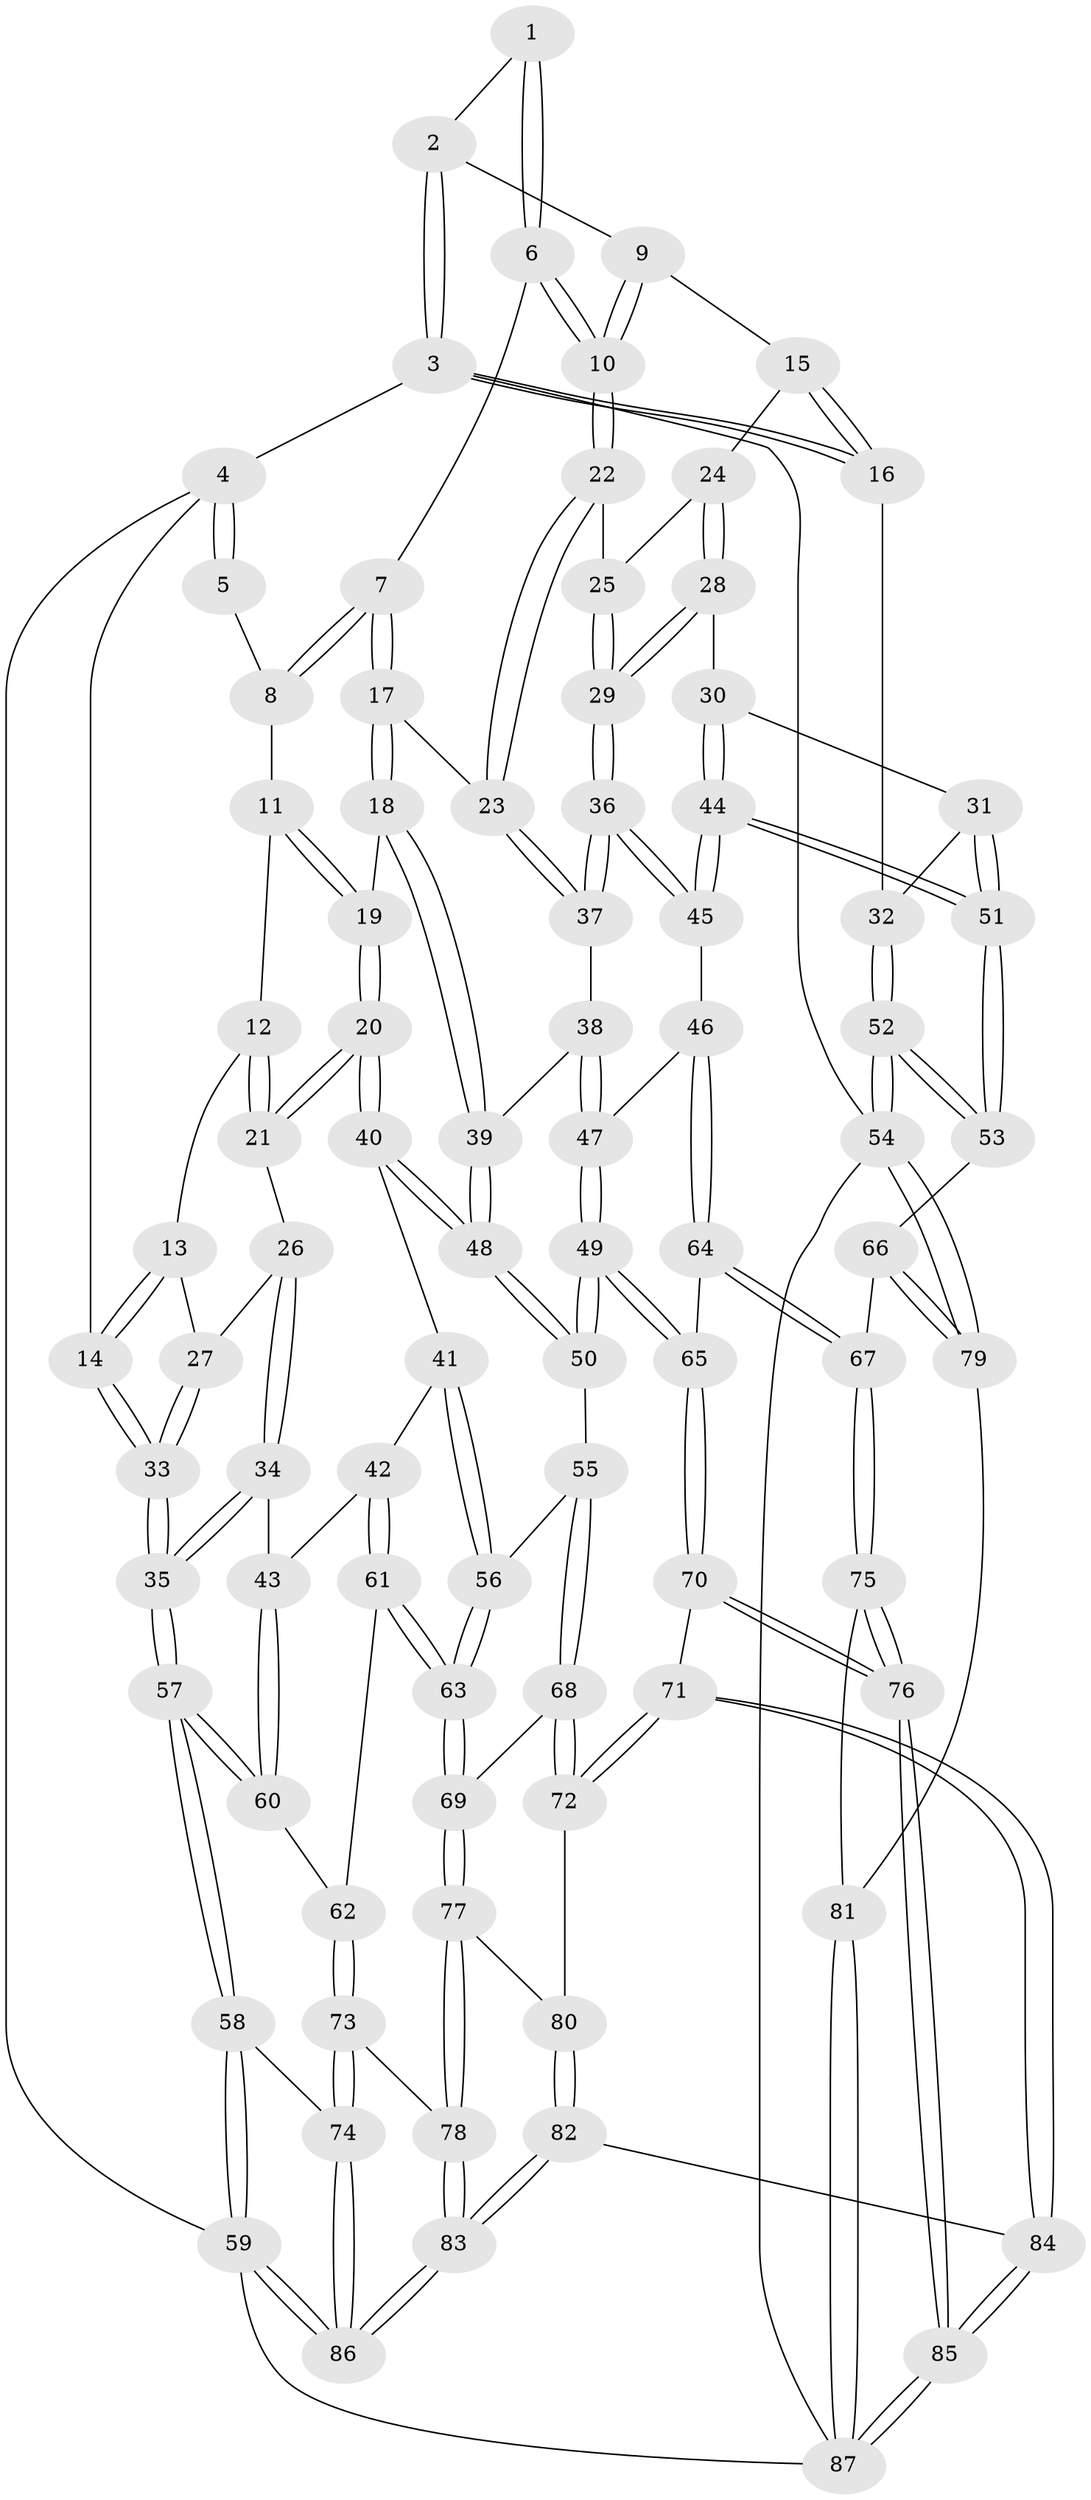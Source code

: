 // Generated by graph-tools (version 1.1) at 2025/02/03/09/25 05:02:09]
// undirected, 87 vertices, 214 edges
graph export_dot {
graph [start="1"]
  node [color=gray90,style=filled];
  1 [pos="+0.4667396835422861+0"];
  2 [pos="+0.6406961449199469+0"];
  3 [pos="+1+0"];
  4 [pos="+0+0"];
  5 [pos="+0.1537015842053284+0"];
  6 [pos="+0.4027108816879595+0.027242911954269686"];
  7 [pos="+0.3455320889939526+0.10735129614114715"];
  8 [pos="+0.22770031808055652+0.08972337894346541"];
  9 [pos="+0.6964124687238802+0.016813960091693038"];
  10 [pos="+0.54946825202541+0.1745964151042196"];
  11 [pos="+0.16657781190070525+0.11625325107164246"];
  12 [pos="+0.11472029898996627+0.11812478059557026"];
  13 [pos="+0.052718613970037166+0.10922948272209491"];
  14 [pos="+0+0"];
  15 [pos="+0.7565790402377718+0.09836004418211987"];
  16 [pos="+1+0"];
  17 [pos="+0.3560414015600582+0.2387832295729204"];
  18 [pos="+0.30365170885302273+0.2959712856453124"];
  19 [pos="+0.27128206254989323+0.31747835165816735"];
  20 [pos="+0.26693417213747694+0.32207242401591046"];
  21 [pos="+0.19906158449234063+0.301178304242906"];
  22 [pos="+0.5347270017741403+0.2608885494683698"];
  23 [pos="+0.5260850464310974+0.27010218873489267"];
  24 [pos="+0.794560319141673+0.17513086362559932"];
  25 [pos="+0.6172858738576553+0.25567495792061706"];
  26 [pos="+0.08533614395588517+0.28942570596847905"];
  27 [pos="+0.08395362842818063+0.28814899207926487"];
  28 [pos="+0.8589263905661151+0.23524606244301863"];
  29 [pos="+0.7292851789268847+0.38202859267464273"];
  30 [pos="+0.913088836403938+0.24607065021931787"];
  31 [pos="+1+0.21623211811673362"];
  32 [pos="+1+0.20712194729663044"];
  33 [pos="+0+0.3376543473633643"];
  34 [pos="+0.06568839018600967+0.41581883973806655"];
  35 [pos="+0+0.43636835895599113"];
  36 [pos="+0.7203301996460196+0.39934276444108247"];
  37 [pos="+0.5352308830753897+0.3321751480815487"];
  38 [pos="+0.5338954419414569+0.33668321992079353"];
  39 [pos="+0.4562786127701608+0.418452425794791"];
  40 [pos="+0.25329325116504214+0.41276654637563925"];
  41 [pos="+0.24479319579523745+0.426708816658612"];
  42 [pos="+0.19872355662556004+0.4608522079423477"];
  43 [pos="+0.13225519939152133+0.46885453268748406"];
  44 [pos="+0.875575418986178+0.5161357883980029"];
  45 [pos="+0.7168263406066683+0.4731060871959296"];
  46 [pos="+0.7067908696193157+0.48344891349455843"];
  47 [pos="+0.5832850605882715+0.46942244686304513"];
  48 [pos="+0.4397616523893389+0.4809137273550045"];
  49 [pos="+0.4697454737347325+0.5609834762264667"];
  50 [pos="+0.4692897075416991+0.5608163848599791"];
  51 [pos="+0.8837656418511263+0.5256418922343693"];
  52 [pos="+1+0.5721077609571379"];
  53 [pos="+0.9151097974538946+0.5694734494983972"];
  54 [pos="+1+0.8561313348839461"];
  55 [pos="+0.42298291335273897+0.5813570151642544"];
  56 [pos="+0.33831396950055975+0.5766038355670093"];
  57 [pos="+0+0.6038766068147059"];
  58 [pos="+0+0.8188643141170152"];
  59 [pos="+0+1"];
  60 [pos="+0.04346772902385731+0.596248217073368"];
  61 [pos="+0.21955981325870255+0.6642854635538489"];
  62 [pos="+0.12730837858093375+0.6650920484637773"];
  63 [pos="+0.22688150508020705+0.6684211194035908"];
  64 [pos="+0.6799269920884982+0.6070967388216967"];
  65 [pos="+0.5513581515374003+0.6506452648997836"];
  66 [pos="+0.8458605597724992+0.6753079650514942"];
  67 [pos="+0.7738680452280209+0.6934983780044481"];
  68 [pos="+0.3754462901723928+0.6989987039776762"];
  69 [pos="+0.23606419421383373+0.6842707263650643"];
  70 [pos="+0.5412603302289003+0.7301932376186554"];
  71 [pos="+0.4374826139689444+0.7813615536248255"];
  72 [pos="+0.4121341311614142+0.7645571761276765"];
  73 [pos="+0.06386434983153061+0.8006724497776563"];
  74 [pos="+0+0.8228590581381445"];
  75 [pos="+0.7016123842741077+0.8630071501938943"];
  76 [pos="+0.677980510804681+0.8859191455285564"];
  77 [pos="+0.24060713594571695+0.7252197895602044"];
  78 [pos="+0.17078983562830086+0.8572120410952005"];
  79 [pos="+0.972223888014859+0.8293310761930115"];
  80 [pos="+0.3025912976725948+0.7839616081208176"];
  81 [pos="+0.9489059210967439+0.8429214455732696"];
  82 [pos="+0.31909888389026364+1"];
  83 [pos="+0.2974671252376675+1"];
  84 [pos="+0.3734225098525422+1"];
  85 [pos="+0.6242490645962884+1"];
  86 [pos="+0.28499587547046057+1"];
  87 [pos="+0.7250330419404337+1"];
  1 -- 2;
  1 -- 6;
  1 -- 6;
  2 -- 3;
  2 -- 3;
  2 -- 9;
  3 -- 4;
  3 -- 16;
  3 -- 16;
  3 -- 54;
  4 -- 5;
  4 -- 5;
  4 -- 14;
  4 -- 59;
  5 -- 8;
  6 -- 7;
  6 -- 10;
  6 -- 10;
  7 -- 8;
  7 -- 8;
  7 -- 17;
  7 -- 17;
  8 -- 11;
  9 -- 10;
  9 -- 10;
  9 -- 15;
  10 -- 22;
  10 -- 22;
  11 -- 12;
  11 -- 19;
  11 -- 19;
  12 -- 13;
  12 -- 21;
  12 -- 21;
  13 -- 14;
  13 -- 14;
  13 -- 27;
  14 -- 33;
  14 -- 33;
  15 -- 16;
  15 -- 16;
  15 -- 24;
  16 -- 32;
  17 -- 18;
  17 -- 18;
  17 -- 23;
  18 -- 19;
  18 -- 39;
  18 -- 39;
  19 -- 20;
  19 -- 20;
  20 -- 21;
  20 -- 21;
  20 -- 40;
  20 -- 40;
  21 -- 26;
  22 -- 23;
  22 -- 23;
  22 -- 25;
  23 -- 37;
  23 -- 37;
  24 -- 25;
  24 -- 28;
  24 -- 28;
  25 -- 29;
  25 -- 29;
  26 -- 27;
  26 -- 34;
  26 -- 34;
  27 -- 33;
  27 -- 33;
  28 -- 29;
  28 -- 29;
  28 -- 30;
  29 -- 36;
  29 -- 36;
  30 -- 31;
  30 -- 44;
  30 -- 44;
  31 -- 32;
  31 -- 51;
  31 -- 51;
  32 -- 52;
  32 -- 52;
  33 -- 35;
  33 -- 35;
  34 -- 35;
  34 -- 35;
  34 -- 43;
  35 -- 57;
  35 -- 57;
  36 -- 37;
  36 -- 37;
  36 -- 45;
  36 -- 45;
  37 -- 38;
  38 -- 39;
  38 -- 47;
  38 -- 47;
  39 -- 48;
  39 -- 48;
  40 -- 41;
  40 -- 48;
  40 -- 48;
  41 -- 42;
  41 -- 56;
  41 -- 56;
  42 -- 43;
  42 -- 61;
  42 -- 61;
  43 -- 60;
  43 -- 60;
  44 -- 45;
  44 -- 45;
  44 -- 51;
  44 -- 51;
  45 -- 46;
  46 -- 47;
  46 -- 64;
  46 -- 64;
  47 -- 49;
  47 -- 49;
  48 -- 50;
  48 -- 50;
  49 -- 50;
  49 -- 50;
  49 -- 65;
  49 -- 65;
  50 -- 55;
  51 -- 53;
  51 -- 53;
  52 -- 53;
  52 -- 53;
  52 -- 54;
  52 -- 54;
  53 -- 66;
  54 -- 79;
  54 -- 79;
  54 -- 87;
  55 -- 56;
  55 -- 68;
  55 -- 68;
  56 -- 63;
  56 -- 63;
  57 -- 58;
  57 -- 58;
  57 -- 60;
  57 -- 60;
  58 -- 59;
  58 -- 59;
  58 -- 74;
  59 -- 86;
  59 -- 86;
  59 -- 87;
  60 -- 62;
  61 -- 62;
  61 -- 63;
  61 -- 63;
  62 -- 73;
  62 -- 73;
  63 -- 69;
  63 -- 69;
  64 -- 65;
  64 -- 67;
  64 -- 67;
  65 -- 70;
  65 -- 70;
  66 -- 67;
  66 -- 79;
  66 -- 79;
  67 -- 75;
  67 -- 75;
  68 -- 69;
  68 -- 72;
  68 -- 72;
  69 -- 77;
  69 -- 77;
  70 -- 71;
  70 -- 76;
  70 -- 76;
  71 -- 72;
  71 -- 72;
  71 -- 84;
  71 -- 84;
  72 -- 80;
  73 -- 74;
  73 -- 74;
  73 -- 78;
  74 -- 86;
  74 -- 86;
  75 -- 76;
  75 -- 76;
  75 -- 81;
  76 -- 85;
  76 -- 85;
  77 -- 78;
  77 -- 78;
  77 -- 80;
  78 -- 83;
  78 -- 83;
  79 -- 81;
  80 -- 82;
  80 -- 82;
  81 -- 87;
  81 -- 87;
  82 -- 83;
  82 -- 83;
  82 -- 84;
  83 -- 86;
  83 -- 86;
  84 -- 85;
  84 -- 85;
  85 -- 87;
  85 -- 87;
}
